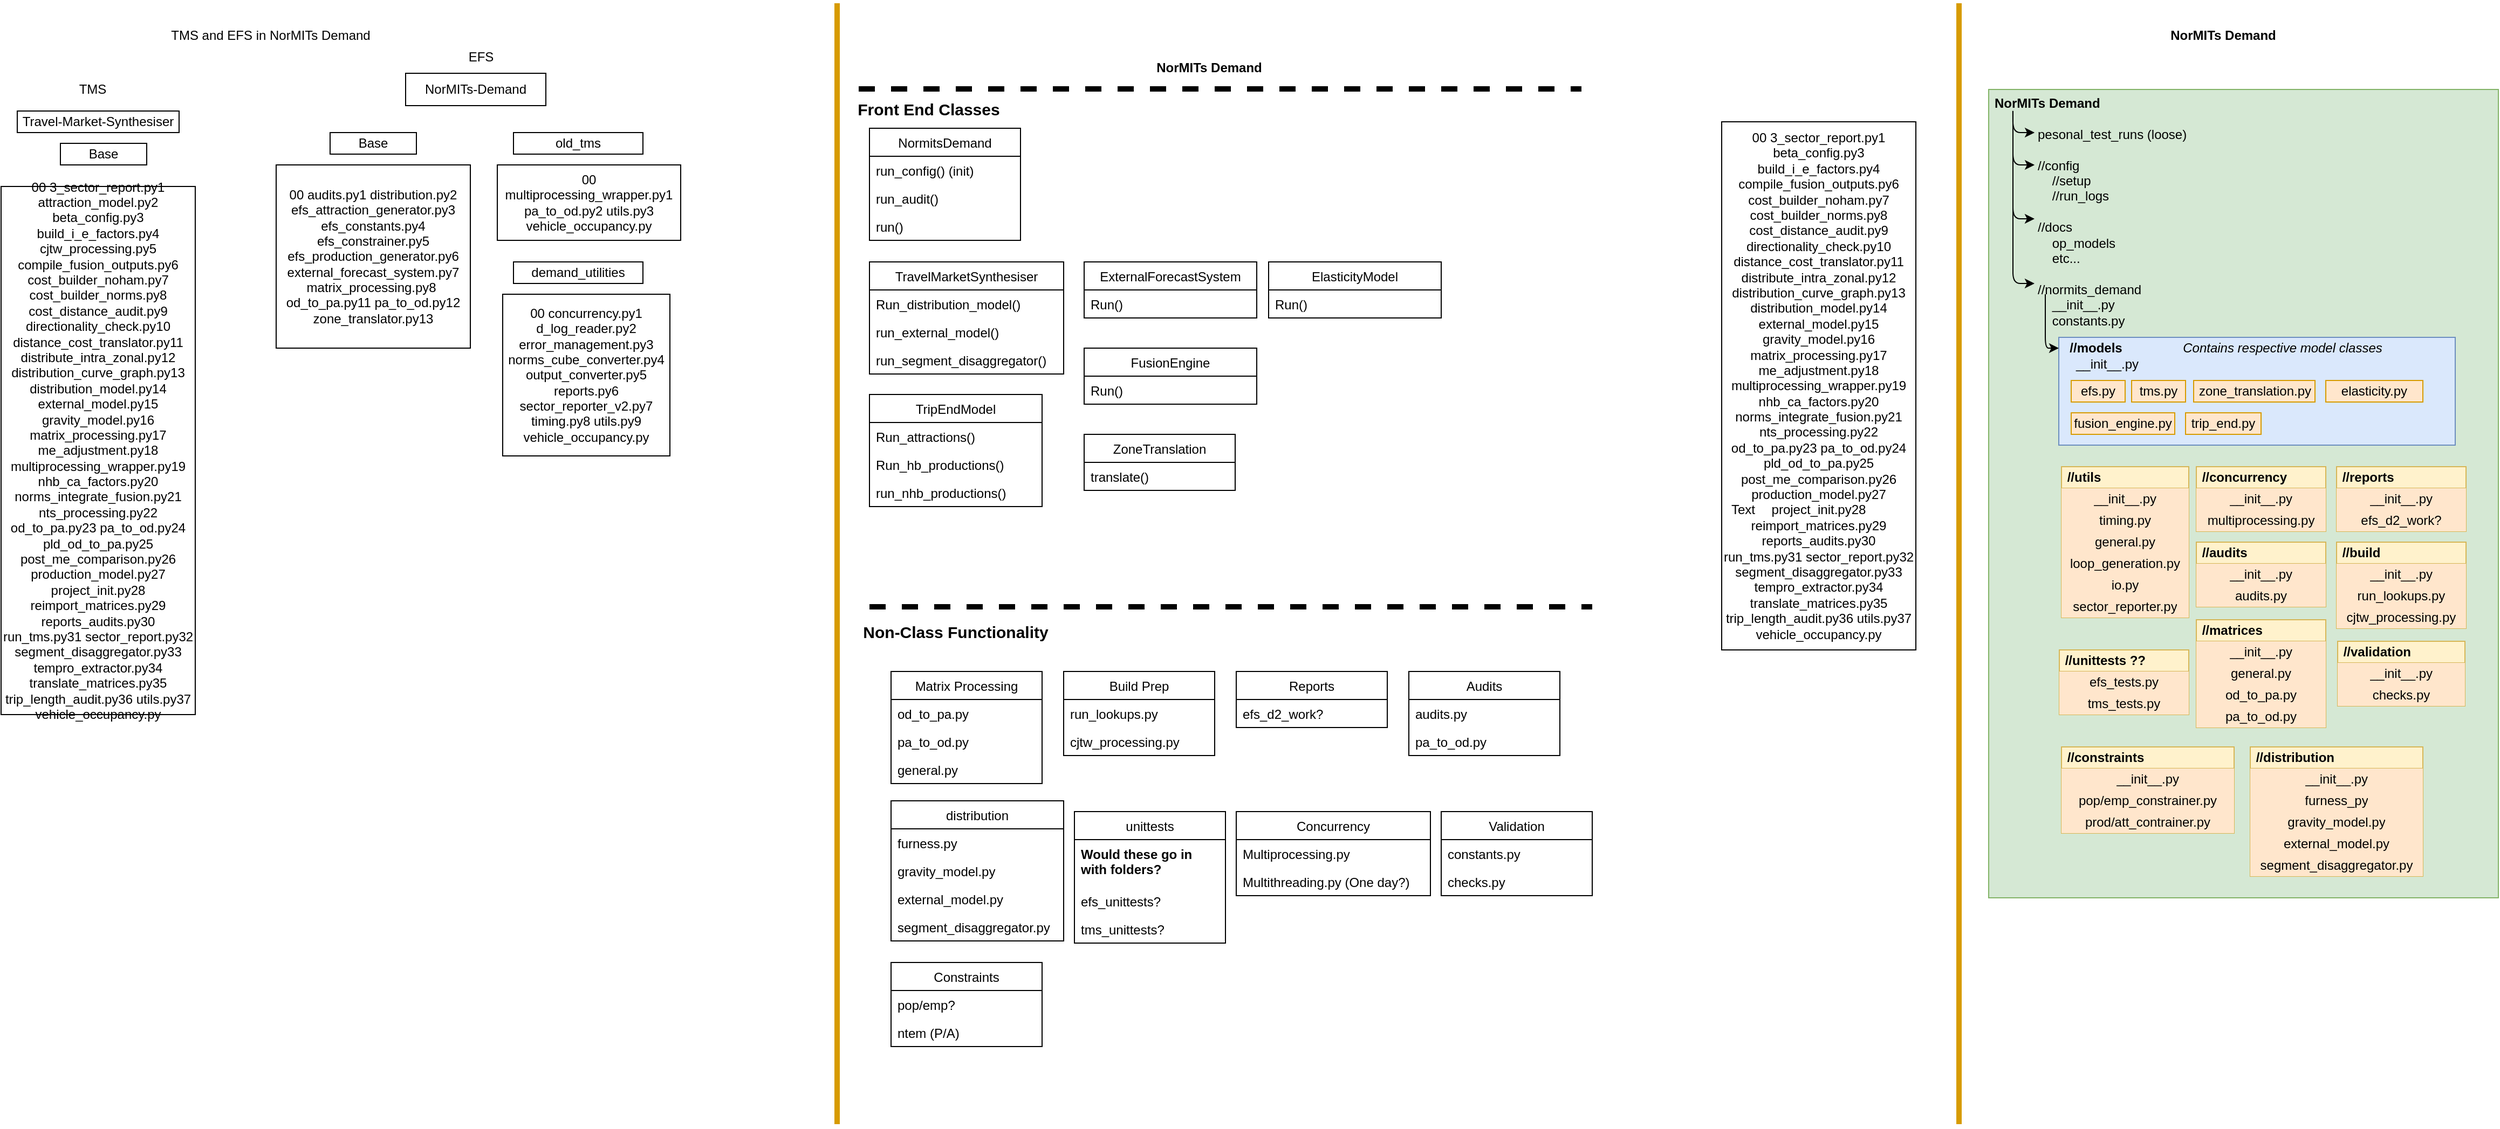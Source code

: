 <mxfile version="13.9.9" type="device"><diagram id="nELERNBTu94BXnjwpVYK" name="Page-1"><mxGraphModel dx="1673" dy="1019" grid="1" gridSize="10" guides="1" tooltips="1" connect="1" arrows="1" fold="1" page="1" pageScale="1" pageWidth="826" pageHeight="1169" math="0" shadow="0"><root><mxCell id="0"/><mxCell id="1" parent="0"/><mxCell id="pDQb3jVwS1jzgB6y6_9U-1" value="TMS and EFS in NorMITs Demand" style="text;html=1;strokeColor=none;fillColor=none;align=center;verticalAlign=middle;whiteSpace=wrap;rounded=0;" parent="1" vertex="1"><mxGeometry x="280" y="60" width="230" height="20" as="geometry"/></mxCell><mxCell id="pDQb3jVwS1jzgB6y6_9U-2" value="TMS" style="text;html=1;strokeColor=none;fillColor=none;align=center;verticalAlign=middle;whiteSpace=wrap;rounded=0;" parent="1" vertex="1"><mxGeometry x="210" y="110" width="40" height="20" as="geometry"/></mxCell><mxCell id="pDQb3jVwS1jzgB6y6_9U-3" value="EFS" style="text;html=1;strokeColor=none;fillColor=none;align=center;verticalAlign=middle;whiteSpace=wrap;rounded=0;" parent="1" vertex="1"><mxGeometry x="570" y="70" width="40" height="40" as="geometry"/></mxCell><mxCell id="pDQb3jVwS1jzgB6y6_9U-4" value="Travel-Market-Synthesiser" style="rounded=0;whiteSpace=wrap;html=1;" parent="1" vertex="1"><mxGeometry x="160" y="140" width="150" height="20" as="geometry"/></mxCell><mxCell id="pDQb3jVwS1jzgB6y6_9U-5" value="&lt;b&gt;NorMITs Demand&lt;/b&gt;" style="text;html=1;strokeColor=none;fillColor=none;align=center;verticalAlign=middle;whiteSpace=wrap;rounded=0;" parent="1" vertex="1"><mxGeometry x="1150" y="90" width="230" height="20" as="geometry"/></mxCell><mxCell id="pDQb3jVwS1jzgB6y6_9U-8" value="00&#9;3_sector_report.py1&#9;attraction_model.py2&#9;beta_config.py3&#9;build_i_e_factors.py4&#9;cjtw_processing.py5&#9;compile_fusion_outputs.py6&#9;cost_builder_noham.py7&#9;cost_builder_norms.py8&#9;cost_distance_audit.py9&#9;directionality_check.py10&#9;distance_cost_translator.py11&#9;distribute_intra_zonal.py12&#9;distribution_curve_graph.py13&#9;distribution_model.py14&#9;external_model.py15&#9;gravity_model.py16&#9;matrix_processing.py17&#9;me_adjustment.py18&#9;multiprocessing_wrapper.py19&#9;nhb_ca_factors.py20&#9;norms_integrate_fusion.py21&#9;nts_processing.py22&#9;od_to_pa.py23&#9;pa_to_od.py24&#9;pld_od_to_pa.py25&#9;post_me_comparison.py26&#9;production_model.py27&#9;project_init.py28&#9;reimport_matrices.py29&#9;reports_audits.py30&#9;run_tms.py31&#9;sector_report.py32&#9;segment_disaggregator.py33&#9;tempro_extractor.py34&#9;translate_matrices.py35&#9;trip_length_audit.py36&#9;utils.py37&#9;vehicle_occupancy.py" style="rounded=0;whiteSpace=wrap;html=1;" parent="1" vertex="1"><mxGeometry x="145" y="210" width="180" height="490" as="geometry"/></mxCell><mxCell id="pDQb3jVwS1jzgB6y6_9U-9" value="old_tms" style="rounded=0;whiteSpace=wrap;html=1;" parent="1" vertex="1"><mxGeometry x="620" y="160" width="120" height="20" as="geometry"/></mxCell><mxCell id="pDQb3jVwS1jzgB6y6_9U-10" value="00&#9;audits.py1&#9;distribution.py2&#9;efs_attraction_generator.py3&#9;efs_constants.py4&#9;efs_constrainer.py5&#9;efs_production_generator.py6&#9;external_forecast_system.py7&#9;matrix_processing.py8&amp;nbsp; od_to_pa.py11&#9;pa_to_od.py12&#9;zone_translator.py13&lt;br&gt;" style="rounded=0;whiteSpace=wrap;html=1;" parent="1" vertex="1"><mxGeometry x="400" y="190" width="180" height="170" as="geometry"/></mxCell><mxCell id="pDQb3jVwS1jzgB6y6_9U-12" value="demand_utilities" style="rounded=0;whiteSpace=wrap;html=1;" parent="1" vertex="1"><mxGeometry x="620" y="280" width="120" height="20" as="geometry"/></mxCell><mxCell id="pDQb3jVwS1jzgB6y6_9U-13" value="NorMITs-Demand" style="rounded=0;whiteSpace=wrap;html=1;" parent="1" vertex="1"><mxGeometry x="520" y="105" width="130" height="30" as="geometry"/></mxCell><mxCell id="pDQb3jVwS1jzgB6y6_9U-14" value="Base" style="rounded=0;whiteSpace=wrap;html=1;" parent="1" vertex="1"><mxGeometry x="450" y="160" width="80" height="20" as="geometry"/></mxCell><mxCell id="pDQb3jVwS1jzgB6y6_9U-15" value="Base" style="rounded=0;whiteSpace=wrap;html=1;" parent="1" vertex="1"><mxGeometry x="200" y="170" width="80" height="20" as="geometry"/></mxCell><mxCell id="pDQb3jVwS1jzgB6y6_9U-17" value="00&#9;multiprocessing_wrapper.py1&#9;pa_to_od.py2&#9;utils.py3&#9;vehicle_occupancy.py" style="rounded=0;whiteSpace=wrap;html=1;" parent="1" vertex="1"><mxGeometry x="605" y="190" width="170" height="70" as="geometry"/></mxCell><mxCell id="pDQb3jVwS1jzgB6y6_9U-18" value="00&#9;concurrency.py1&#9;d_log_reader.py2&#9;error_management.py3&#9;norms_cube_converter.py4&#9;output_converter.py5&#9;reports.py6&#9;sector_reporter_v2.py7&#9;timing.py8&#9;utils.py9&#9;vehicle_occupancy.py" style="rounded=0;whiteSpace=wrap;html=1;" parent="1" vertex="1"><mxGeometry x="610" y="310" width="155" height="150" as="geometry"/></mxCell><mxCell id="iy3r3Esu4_GReVss_VXu-2" value="" style="endArrow=none;html=1;strokeWidth=5;fillColor=#ffe6cc;strokeColor=#d79b00;" parent="1" edge="1"><mxGeometry width="50" height="50" relative="1" as="geometry"><mxPoint x="920" y="1080" as="sourcePoint"/><mxPoint x="920" y="40" as="targetPoint"/></mxGeometry></mxCell><mxCell id="iy3r3Esu4_GReVss_VXu-3" value="" style="endArrow=none;dashed=1;html=1;strokeWidth=5;" parent="1" edge="1"><mxGeometry width="50" height="50" relative="1" as="geometry"><mxPoint x="950" y="600" as="sourcePoint"/><mxPoint x="1620" y="600" as="targetPoint"/></mxGeometry></mxCell><mxCell id="iy3r3Esu4_GReVss_VXu-4" value="" style="endArrow=none;dashed=1;html=1;strokeWidth=5;" parent="1" edge="1"><mxGeometry width="50" height="50" relative="1" as="geometry"><mxPoint x="940" y="119.5" as="sourcePoint"/><mxPoint x="1610" y="119.5" as="targetPoint"/></mxGeometry></mxCell><mxCell id="iy3r3Esu4_GReVss_VXu-5" value="&lt;font style=&quot;font-size: 15px&quot;&gt;Front End Classes&lt;/font&gt;" style="text;html=1;strokeColor=none;fillColor=none;align=center;verticalAlign=middle;whiteSpace=wrap;rounded=0;fontStyle=1" parent="1" vertex="1"><mxGeometry x="930" y="115" width="150" height="45" as="geometry"/></mxCell><mxCell id="iy3r3Esu4_GReVss_VXu-6" value="TravelMarketSynthesiser" style="swimlane;fontStyle=0;childLayout=stackLayout;horizontal=1;startSize=26;fillColor=none;horizontalStack=0;resizeParent=1;resizeParentMax=0;resizeLast=0;collapsible=1;marginBottom=0;" parent="1" vertex="1"><mxGeometry x="950" y="280" width="180" height="104" as="geometry"/></mxCell><mxCell id="iy3r3Esu4_GReVss_VXu-7" value="Run_distribution_model()" style="text;strokeColor=none;fillColor=none;align=left;verticalAlign=top;spacingLeft=4;spacingRight=4;overflow=hidden;rotatable=0;points=[[0,0.5],[1,0.5]];portConstraint=eastwest;" parent="iy3r3Esu4_GReVss_VXu-6" vertex="1"><mxGeometry y="26" width="180" height="26" as="geometry"/></mxCell><mxCell id="iy3r3Esu4_GReVss_VXu-27" value="run_external_model()" style="text;strokeColor=none;fillColor=none;align=left;verticalAlign=top;spacingLeft=4;spacingRight=4;overflow=hidden;rotatable=0;points=[[0,0.5],[1,0.5]];portConstraint=eastwest;" parent="iy3r3Esu4_GReVss_VXu-6" vertex="1"><mxGeometry y="52" width="180" height="26" as="geometry"/></mxCell><mxCell id="iy3r3Esu4_GReVss_VXu-30" value="run_segment_disaggregator()" style="text;strokeColor=none;fillColor=none;align=left;verticalAlign=top;spacingLeft=4;spacingRight=4;overflow=hidden;rotatable=0;points=[[0,0.5],[1,0.5]];portConstraint=eastwest;" parent="iy3r3Esu4_GReVss_VXu-6" vertex="1"><mxGeometry y="78" width="180" height="26" as="geometry"/></mxCell><mxCell id="iy3r3Esu4_GReVss_VXu-10" value="ExternalForecastSystem" style="swimlane;fontStyle=0;childLayout=stackLayout;horizontal=1;startSize=26;fillColor=none;horizontalStack=0;resizeParent=1;resizeParentMax=0;resizeLast=0;collapsible=1;marginBottom=0;" parent="1" vertex="1"><mxGeometry x="1149" y="280" width="160" height="52" as="geometry"/></mxCell><mxCell id="iy3r3Esu4_GReVss_VXu-11" value="Run()" style="text;strokeColor=none;fillColor=none;align=left;verticalAlign=top;spacingLeft=4;spacingRight=4;overflow=hidden;rotatable=0;points=[[0,0.5],[1,0.5]];portConstraint=eastwest;" parent="iy3r3Esu4_GReVss_VXu-10" vertex="1"><mxGeometry y="26" width="160" height="26" as="geometry"/></mxCell><mxCell id="iy3r3Esu4_GReVss_VXu-12" value="TripEndModel" style="swimlane;fontStyle=0;childLayout=stackLayout;horizontal=1;startSize=26;fillColor=none;horizontalStack=0;resizeParent=1;resizeParentMax=0;resizeLast=0;collapsible=1;marginBottom=0;" parent="1" vertex="1"><mxGeometry x="950" y="403" width="160" height="104" as="geometry"/></mxCell><mxCell id="iy3r3Esu4_GReVss_VXu-13" value="Run_attractions()" style="text;strokeColor=none;fillColor=none;align=left;verticalAlign=top;spacingLeft=4;spacingRight=4;overflow=hidden;rotatable=0;points=[[0,0.5],[1,0.5]];portConstraint=eastwest;" parent="iy3r3Esu4_GReVss_VXu-12" vertex="1"><mxGeometry y="26" width="160" height="26" as="geometry"/></mxCell><mxCell id="iy3r3Esu4_GReVss_VXu-15" value="Run_hb_productions()" style="text;strokeColor=none;fillColor=none;align=left;verticalAlign=top;spacingLeft=4;spacingRight=4;overflow=hidden;rotatable=0;points=[[0,0.5],[1,0.5]];portConstraint=eastwest;" parent="iy3r3Esu4_GReVss_VXu-12" vertex="1"><mxGeometry y="52" width="160" height="26" as="geometry"/></mxCell><mxCell id="iy3r3Esu4_GReVss_VXu-28" value="run_nhb_productions()" style="text;strokeColor=none;fillColor=none;align=left;verticalAlign=top;spacingLeft=4;spacingRight=4;overflow=hidden;rotatable=0;points=[[0,0.5],[1,0.5]];portConstraint=eastwest;" parent="iy3r3Esu4_GReVss_VXu-12" vertex="1"><mxGeometry y="78" width="160" height="26" as="geometry"/></mxCell><mxCell id="iy3r3Esu4_GReVss_VXu-16" value="ElasticityModel" style="swimlane;fontStyle=0;childLayout=stackLayout;horizontal=1;startSize=26;fillColor=none;horizontalStack=0;resizeParent=1;resizeParentMax=0;resizeLast=0;collapsible=1;marginBottom=0;" parent="1" vertex="1"><mxGeometry x="1320" y="280" width="160" height="52" as="geometry"/></mxCell><mxCell id="iy3r3Esu4_GReVss_VXu-17" value="Run()" style="text;strokeColor=none;fillColor=none;align=left;verticalAlign=top;spacingLeft=4;spacingRight=4;overflow=hidden;rotatable=0;points=[[0,0.5],[1,0.5]];portConstraint=eastwest;" parent="iy3r3Esu4_GReVss_VXu-16" vertex="1"><mxGeometry y="26" width="160" height="26" as="geometry"/></mxCell><mxCell id="iy3r3Esu4_GReVss_VXu-18" value="&lt;font style=&quot;font-size: 15px&quot;&gt;Non-Class Functionality&lt;/font&gt;" style="text;html=1;strokeColor=none;fillColor=none;align=center;verticalAlign=middle;whiteSpace=wrap;rounded=0;fontStyle=1" parent="1" vertex="1"><mxGeometry x="940" y="600" width="180" height="45" as="geometry"/></mxCell><mxCell id="iy3r3Esu4_GReVss_VXu-20" value="Matrix Processing" style="swimlane;fontStyle=0;childLayout=stackLayout;horizontal=1;startSize=26;fillColor=none;horizontalStack=0;resizeParent=1;resizeParentMax=0;resizeLast=0;collapsible=1;marginBottom=0;" parent="1" vertex="1"><mxGeometry x="970" y="660" width="140" height="104" as="geometry"/></mxCell><mxCell id="iy3r3Esu4_GReVss_VXu-21" value="od_to_pa.py" style="text;strokeColor=none;fillColor=none;align=left;verticalAlign=top;spacingLeft=4;spacingRight=4;overflow=hidden;rotatable=0;points=[[0,0.5],[1,0.5]];portConstraint=eastwest;" parent="iy3r3Esu4_GReVss_VXu-20" vertex="1"><mxGeometry y="26" width="140" height="26" as="geometry"/></mxCell><mxCell id="iy3r3Esu4_GReVss_VXu-22" value="pa_to_od.py" style="text;strokeColor=none;fillColor=none;align=left;verticalAlign=top;spacingLeft=4;spacingRight=4;overflow=hidden;rotatable=0;points=[[0,0.5],[1,0.5]];portConstraint=eastwest;" parent="iy3r3Esu4_GReVss_VXu-20" vertex="1"><mxGeometry y="52" width="140" height="26" as="geometry"/></mxCell><mxCell id="iy3r3Esu4_GReVss_VXu-23" value="general.py" style="text;strokeColor=none;fillColor=none;align=left;verticalAlign=top;spacingLeft=4;spacingRight=4;overflow=hidden;rotatable=0;points=[[0,0.5],[1,0.5]];portConstraint=eastwest;" parent="iy3r3Esu4_GReVss_VXu-20" vertex="1"><mxGeometry y="78" width="140" height="26" as="geometry"/></mxCell><mxCell id="iy3r3Esu4_GReVss_VXu-31" value="NormitsDemand" style="swimlane;fontStyle=0;childLayout=stackLayout;horizontal=1;startSize=26;fillColor=none;horizontalStack=0;resizeParent=1;resizeParentMax=0;resizeLast=0;collapsible=1;marginBottom=0;" parent="1" vertex="1"><mxGeometry x="950" y="156" width="140" height="104" as="geometry"/></mxCell><mxCell id="iy3r3Esu4_GReVss_VXu-32" value="run_config() (init)" style="text;strokeColor=none;fillColor=none;align=left;verticalAlign=top;spacingLeft=4;spacingRight=4;overflow=hidden;rotatable=0;points=[[0,0.5],[1,0.5]];portConstraint=eastwest;" parent="iy3r3Esu4_GReVss_VXu-31" vertex="1"><mxGeometry y="26" width="140" height="26" as="geometry"/></mxCell><mxCell id="iy3r3Esu4_GReVss_VXu-33" value="run_audit()" style="text;strokeColor=none;fillColor=none;align=left;verticalAlign=top;spacingLeft=4;spacingRight=4;overflow=hidden;rotatable=0;points=[[0,0.5],[1,0.5]];portConstraint=eastwest;" parent="iy3r3Esu4_GReVss_VXu-31" vertex="1"><mxGeometry y="52" width="140" height="26" as="geometry"/></mxCell><mxCell id="iy3r3Esu4_GReVss_VXu-34" value="run()" style="text;strokeColor=none;fillColor=none;align=left;verticalAlign=top;spacingLeft=4;spacingRight=4;overflow=hidden;rotatable=0;points=[[0,0.5],[1,0.5]];portConstraint=eastwest;" parent="iy3r3Esu4_GReVss_VXu-31" vertex="1"><mxGeometry y="78" width="140" height="26" as="geometry"/></mxCell><mxCell id="iy3r3Esu4_GReVss_VXu-35" value="00&#9;3_sector_report.py1 beta_config.py3&#9;build_i_e_factors.py4 compile_fusion_outputs.py6&#9;cost_builder_noham.py7&#9;cost_builder_norms.py8&#9;cost_distance_audit.py9&#9;directionality_check.py10&#9;distance_cost_translator.py11&#9;distribute_intra_zonal.py12&#9;distribution_curve_graph.py13&#9;distribution_model.py14&#9;external_model.py15&#9;gravity_model.py16&#9;matrix_processing.py17&#9;me_adjustment.py18&#9;multiprocessing_wrapper.py19&#9;nhb_ca_factors.py20&#9;norms_integrate_fusion.py21&#9;nts_processing.py22&#9;od_to_pa.py23&#9;pa_to_od.py24&#9;pld_od_to_pa.py25&#9;post_me_comparison.py26&#9;production_model.py27&#9;project_init.py28&#9;reimport_matrices.py29&#9;reports_audits.py30&#9;run_tms.py31&#9;sector_report.py32&#9;segment_disaggregator.py33&#9;tempro_extractor.py34&#9;translate_matrices.py35&#9;trip_length_audit.py36&#9;utils.py37&#9;vehicle_occupancy.py" style="rounded=0;whiteSpace=wrap;html=1;" parent="1" vertex="1"><mxGeometry x="1740" y="150" width="180" height="490" as="geometry"/></mxCell><mxCell id="iy3r3Esu4_GReVss_VXu-36" value="Build Prep" style="swimlane;fontStyle=0;childLayout=stackLayout;horizontal=1;startSize=26;fillColor=none;horizontalStack=0;resizeParent=1;resizeParentMax=0;resizeLast=0;collapsible=1;marginBottom=0;" parent="1" vertex="1"><mxGeometry x="1130" y="660" width="140" height="78" as="geometry"/></mxCell><mxCell id="iy3r3Esu4_GReVss_VXu-37" value="run_lookups.py" style="text;strokeColor=none;fillColor=none;align=left;verticalAlign=top;spacingLeft=4;spacingRight=4;overflow=hidden;rotatable=0;points=[[0,0.5],[1,0.5]];portConstraint=eastwest;" parent="iy3r3Esu4_GReVss_VXu-36" vertex="1"><mxGeometry y="26" width="140" height="26" as="geometry"/></mxCell><mxCell id="iy3r3Esu4_GReVss_VXu-79" value="cjtw_processing.py" style="text;strokeColor=none;fillColor=none;align=left;verticalAlign=top;spacingLeft=4;spacingRight=4;overflow=hidden;rotatable=0;points=[[0,0.5],[1,0.5]];portConstraint=eastwest;" parent="iy3r3Esu4_GReVss_VXu-36" vertex="1"><mxGeometry y="52" width="140" height="26" as="geometry"/></mxCell><mxCell id="iy3r3Esu4_GReVss_VXu-40" value="FusionEngine" style="swimlane;fontStyle=0;childLayout=stackLayout;horizontal=1;startSize=26;fillColor=none;horizontalStack=0;resizeParent=1;resizeParentMax=0;resizeLast=0;collapsible=1;marginBottom=0;" parent="1" vertex="1"><mxGeometry x="1149" y="360" width="160" height="52" as="geometry"/></mxCell><mxCell id="iy3r3Esu4_GReVss_VXu-41" value="Run()" style="text;strokeColor=none;fillColor=none;align=left;verticalAlign=top;spacingLeft=4;spacingRight=4;overflow=hidden;rotatable=0;points=[[0,0.5],[1,0.5]];portConstraint=eastwest;" parent="iy3r3Esu4_GReVss_VXu-40" vertex="1"><mxGeometry y="26" width="160" height="26" as="geometry"/></mxCell><mxCell id="iy3r3Esu4_GReVss_VXu-42" value="Reports" style="swimlane;fontStyle=0;childLayout=stackLayout;horizontal=1;startSize=26;fillColor=none;horizontalStack=0;resizeParent=1;resizeParentMax=0;resizeLast=0;collapsible=1;marginBottom=0;" parent="1" vertex="1"><mxGeometry x="1290" y="660" width="140" height="52" as="geometry"/></mxCell><mxCell id="iy3r3Esu4_GReVss_VXu-43" value="efs_d2_work?" style="text;strokeColor=none;fillColor=none;align=left;verticalAlign=top;spacingLeft=4;spacingRight=4;overflow=hidden;rotatable=0;points=[[0,0.5],[1,0.5]];portConstraint=eastwest;" parent="iy3r3Esu4_GReVss_VXu-42" vertex="1"><mxGeometry y="26" width="140" height="26" as="geometry"/></mxCell><mxCell id="iy3r3Esu4_GReVss_VXu-45" value="Audits" style="swimlane;fontStyle=0;childLayout=stackLayout;horizontal=1;startSize=26;fillColor=none;horizontalStack=0;resizeParent=1;resizeParentMax=0;resizeLast=0;collapsible=1;marginBottom=0;" parent="1" vertex="1"><mxGeometry x="1450" y="660" width="140" height="78" as="geometry"/></mxCell><mxCell id="iy3r3Esu4_GReVss_VXu-46" value="audits.py" style="text;strokeColor=none;fillColor=none;align=left;verticalAlign=top;spacingLeft=4;spacingRight=4;overflow=hidden;rotatable=0;points=[[0,0.5],[1,0.5]];portConstraint=eastwest;" parent="iy3r3Esu4_GReVss_VXu-45" vertex="1"><mxGeometry y="26" width="140" height="26" as="geometry"/></mxCell><mxCell id="iy3r3Esu4_GReVss_VXu-47" value="pa_to_od.py" style="text;strokeColor=none;fillColor=none;align=left;verticalAlign=top;spacingLeft=4;spacingRight=4;overflow=hidden;rotatable=0;points=[[0,0.5],[1,0.5]];portConstraint=eastwest;" parent="iy3r3Esu4_GReVss_VXu-45" vertex="1"><mxGeometry y="52" width="140" height="26" as="geometry"/></mxCell><mxCell id="iy3r3Esu4_GReVss_VXu-48" value="distribution" style="swimlane;fontStyle=0;childLayout=stackLayout;horizontal=1;startSize=26;fillColor=none;horizontalStack=0;resizeParent=1;resizeParentMax=0;resizeLast=0;collapsible=1;marginBottom=0;" parent="1" vertex="1"><mxGeometry x="970" y="780" width="160" height="130" as="geometry"/></mxCell><mxCell id="iy3r3Esu4_GReVss_VXu-49" value="furness.py" style="text;strokeColor=none;fillColor=none;align=left;verticalAlign=top;spacingLeft=4;spacingRight=4;overflow=hidden;rotatable=0;points=[[0,0.5],[1,0.5]];portConstraint=eastwest;" parent="iy3r3Esu4_GReVss_VXu-48" vertex="1"><mxGeometry y="26" width="160" height="26" as="geometry"/></mxCell><mxCell id="iy3r3Esu4_GReVss_VXu-50" value="gravity_model.py" style="text;strokeColor=none;fillColor=none;align=left;verticalAlign=top;spacingLeft=4;spacingRight=4;overflow=hidden;rotatable=0;points=[[0,0.5],[1,0.5]];portConstraint=eastwest;" parent="iy3r3Esu4_GReVss_VXu-48" vertex="1"><mxGeometry y="52" width="160" height="26" as="geometry"/></mxCell><mxCell id="IA-7PrwKyyA_qLG4cUUL-40" value="external_model.py" style="text;strokeColor=none;fillColor=none;align=left;verticalAlign=top;spacingLeft=4;spacingRight=4;overflow=hidden;rotatable=0;points=[[0,0.5],[1,0.5]];portConstraint=eastwest;" parent="iy3r3Esu4_GReVss_VXu-48" vertex="1"><mxGeometry y="78" width="160" height="26" as="geometry"/></mxCell><mxCell id="IA-7PrwKyyA_qLG4cUUL-41" value="segment_disaggregator.py" style="text;strokeColor=none;fillColor=none;align=left;verticalAlign=top;spacingLeft=4;spacingRight=4;overflow=hidden;rotatable=0;points=[[0,0.5],[1,0.5]];portConstraint=eastwest;" parent="iy3r3Esu4_GReVss_VXu-48" vertex="1"><mxGeometry y="104" width="160" height="26" as="geometry"/></mxCell><mxCell id="iy3r3Esu4_GReVss_VXu-59" value="unittests" style="swimlane;fontStyle=0;childLayout=stackLayout;horizontal=1;startSize=26;fillColor=none;horizontalStack=0;resizeParent=1;resizeParentMax=0;resizeLast=0;collapsible=1;marginBottom=0;" parent="1" vertex="1"><mxGeometry x="1140" y="790" width="140" height="122" as="geometry"/></mxCell><mxCell id="iy3r3Esu4_GReVss_VXu-60" value="Would these go in with folders?" style="text;strokeColor=none;fillColor=none;align=left;verticalAlign=top;spacingLeft=4;spacingRight=4;overflow=hidden;rotatable=0;points=[[0,0.5],[1,0.5]];portConstraint=eastwest;whiteSpace=wrap;fontStyle=1" parent="iy3r3Esu4_GReVss_VXu-59" vertex="1"><mxGeometry y="26" width="140" height="44" as="geometry"/></mxCell><mxCell id="iy3r3Esu4_GReVss_VXu-61" value="efs_unittests?" style="text;strokeColor=none;fillColor=none;align=left;verticalAlign=top;spacingLeft=4;spacingRight=4;overflow=hidden;rotatable=0;points=[[0,0.5],[1,0.5]];portConstraint=eastwest;" parent="iy3r3Esu4_GReVss_VXu-59" vertex="1"><mxGeometry y="70" width="140" height="26" as="geometry"/></mxCell><mxCell id="iy3r3Esu4_GReVss_VXu-62" value="tms_unittests?" style="text;strokeColor=none;fillColor=none;align=left;verticalAlign=top;spacingLeft=4;spacingRight=4;overflow=hidden;rotatable=0;points=[[0,0.5],[1,0.5]];portConstraint=eastwest;" parent="iy3r3Esu4_GReVss_VXu-59" vertex="1"><mxGeometry y="96" width="140" height="26" as="geometry"/></mxCell><mxCell id="iy3r3Esu4_GReVss_VXu-65" value="Validation" style="swimlane;fontStyle=0;childLayout=stackLayout;horizontal=1;startSize=26;fillColor=none;horizontalStack=0;resizeParent=1;resizeParentMax=0;resizeLast=0;collapsible=1;marginBottom=0;" parent="1" vertex="1"><mxGeometry x="1480" y="790" width="140" height="78" as="geometry"/></mxCell><mxCell id="iy3r3Esu4_GReVss_VXu-66" value="constants.py" style="text;strokeColor=none;fillColor=none;align=left;verticalAlign=top;spacingLeft=4;spacingRight=4;overflow=hidden;rotatable=0;points=[[0,0.5],[1,0.5]];portConstraint=eastwest;" parent="iy3r3Esu4_GReVss_VXu-65" vertex="1"><mxGeometry y="26" width="140" height="26" as="geometry"/></mxCell><mxCell id="iy3r3Esu4_GReVss_VXu-67" value="checks.py&#10;" style="text;strokeColor=none;fillColor=none;align=left;verticalAlign=top;spacingLeft=4;spacingRight=4;overflow=hidden;rotatable=0;points=[[0,0.5],[1,0.5]];portConstraint=eastwest;" parent="iy3r3Esu4_GReVss_VXu-65" vertex="1"><mxGeometry y="52" width="140" height="26" as="geometry"/></mxCell><mxCell id="iy3r3Esu4_GReVss_VXu-68" value="Constraints" style="swimlane;fontStyle=0;childLayout=stackLayout;horizontal=1;startSize=26;fillColor=none;horizontalStack=0;resizeParent=1;resizeParentMax=0;resizeLast=0;collapsible=1;marginBottom=0;" parent="1" vertex="1"><mxGeometry x="970" y="930" width="140" height="78" as="geometry"/></mxCell><mxCell id="iy3r3Esu4_GReVss_VXu-69" value="pop/emp?" style="text;strokeColor=none;fillColor=none;align=left;verticalAlign=top;spacingLeft=4;spacingRight=4;overflow=hidden;rotatable=0;points=[[0,0.5],[1,0.5]];portConstraint=eastwest;" parent="iy3r3Esu4_GReVss_VXu-68" vertex="1"><mxGeometry y="26" width="140" height="26" as="geometry"/></mxCell><mxCell id="iy3r3Esu4_GReVss_VXu-71" value="ntem (P/A)" style="text;strokeColor=none;fillColor=none;align=left;verticalAlign=top;spacingLeft=4;spacingRight=4;overflow=hidden;rotatable=0;points=[[0,0.5],[1,0.5]];portConstraint=eastwest;" parent="iy3r3Esu4_GReVss_VXu-68" vertex="1"><mxGeometry y="52" width="140" height="26" as="geometry"/></mxCell><mxCell id="iy3r3Esu4_GReVss_VXu-72" value="ZoneTranslation" style="swimlane;fontStyle=0;childLayout=stackLayout;horizontal=1;startSize=26;fillColor=none;horizontalStack=0;resizeParent=1;resizeParentMax=0;resizeLast=0;collapsible=1;marginBottom=0;" parent="1" vertex="1"><mxGeometry x="1149" y="440" width="140" height="52" as="geometry"/></mxCell><mxCell id="iy3r3Esu4_GReVss_VXu-73" value="translate()" style="text;strokeColor=none;fillColor=none;align=left;verticalAlign=top;spacingLeft=4;spacingRight=4;overflow=hidden;rotatable=0;points=[[0,0.5],[1,0.5]];portConstraint=eastwest;" parent="iy3r3Esu4_GReVss_VXu-72" vertex="1"><mxGeometry y="26" width="140" height="26" as="geometry"/></mxCell><mxCell id="iy3r3Esu4_GReVss_VXu-75" value="Concurrency" style="swimlane;fontStyle=0;childLayout=stackLayout;horizontal=1;startSize=26;fillColor=none;horizontalStack=0;resizeParent=1;resizeParentMax=0;resizeLast=0;collapsible=1;marginBottom=0;" parent="1" vertex="1"><mxGeometry x="1290" y="790" width="180" height="78" as="geometry"/></mxCell><mxCell id="iy3r3Esu4_GReVss_VXu-76" value="Multiprocessing.py" style="text;strokeColor=none;fillColor=none;align=left;verticalAlign=top;spacingLeft=4;spacingRight=4;overflow=hidden;rotatable=0;points=[[0,0.5],[1,0.5]];portConstraint=eastwest;" parent="iy3r3Esu4_GReVss_VXu-75" vertex="1"><mxGeometry y="26" width="180" height="26" as="geometry"/></mxCell><mxCell id="iy3r3Esu4_GReVss_VXu-77" value="Multithreading.py (One day?)" style="text;strokeColor=none;fillColor=none;align=left;verticalAlign=top;spacingLeft=4;spacingRight=4;overflow=hidden;rotatable=0;points=[[0,0.5],[1,0.5]];portConstraint=eastwest;" parent="iy3r3Esu4_GReVss_VXu-75" vertex="1"><mxGeometry y="52" width="180" height="26" as="geometry"/></mxCell><mxCell id="IA-7PrwKyyA_qLG4cUUL-1" value="" style="endArrow=none;html=1;strokeWidth=5;fillColor=#ffe6cc;strokeColor=#d79b00;" parent="1" edge="1"><mxGeometry width="50" height="50" relative="1" as="geometry"><mxPoint x="1960" y="1080" as="sourcePoint"/><mxPoint x="1960" y="40" as="targetPoint"/></mxGeometry></mxCell><mxCell id="IA-7PrwKyyA_qLG4cUUL-2" value="&lt;b&gt;NorMITs Demand&lt;/b&gt;" style="text;html=1;strokeColor=none;fillColor=none;align=center;verticalAlign=middle;whiteSpace=wrap;rounded=0;" parent="1" vertex="1"><mxGeometry x="2090" y="60" width="230" height="20" as="geometry"/></mxCell><mxCell id="IA-7PrwKyyA_qLG4cUUL-13" value="Text" style="text;html=1;strokeColor=none;fillColor=none;align=center;verticalAlign=middle;whiteSpace=wrap;rounded=0;" parent="1" vertex="1"><mxGeometry x="1740" y="500" width="40" height="20" as="geometry"/></mxCell><mxCell id="0AhUlSON2RgCk8Vj9LSg-1" value="&lt;blockquote style=&quot;margin: 0 0 0 40px ; border: none ; padding: 0px&quot;&gt;&lt;/blockquote&gt;&lt;blockquote style=&quot;margin: 0 0 0 40px ; border: none ; padding: 0px&quot;&gt;&lt;br&gt;&lt;/blockquote&gt;&lt;blockquote style=&quot;margin: 0 0 0 40px ; border: none ; padding: 0px&quot;&gt;&lt;/blockquote&gt;&lt;blockquote style=&quot;margin: 0 0 0 40px ; border: none ; padding: 0px&quot;&gt;&lt;/blockquote&gt;&lt;blockquote style=&quot;margin: 0 0 0 40px ; border: none ; padding: 0px&quot;&gt;&lt;/blockquote&gt;&lt;blockquote style=&quot;margin: 0 0 0 40px ; border: none ; padding: 0px&quot;&gt;&lt;/blockquote&gt;&lt;blockquote style=&quot;margin: 0 0 0 40px ; border: none ; padding: 0px&quot;&gt;&lt;/blockquote&gt;&lt;blockquote style=&quot;margin: 0 0 0 40px ; border: none ; padding: 0px&quot;&gt;&lt;/blockquote&gt;&lt;blockquote style=&quot;margin: 0 0 0 40px ; border: none ; padding: 0px&quot;&gt;&lt;/blockquote&gt;" style="text;html=1;align=left;verticalAlign=middle;whiteSpace=wrap;rounded=0;fillColor=#d5e8d4;strokeColor=#82b366;" vertex="1" parent="1"><mxGeometry x="1987.5" y="120" width="472.5" height="750" as="geometry"/></mxCell><mxCell id="0AhUlSON2RgCk8Vj9LSg-6" value="&lt;h1&gt;&lt;/h1&gt;&lt;b style=&quot;text-align: center&quot;&gt;NorMITs Demand&lt;br&gt;&lt;br&gt;&lt;/b&gt;&lt;blockquote style=&quot;margin: 0px 0px 0px 40px ; border: none ; padding: 0px&quot;&gt;pesonal_test_runs (loose)&lt;/blockquote&gt;&lt;blockquote style=&quot;margin: 0px 0px 0px 40px ; border: none ; padding: 0px&quot;&gt;&lt;br&gt;//config&lt;br&gt;&amp;nbsp; &amp;nbsp; //setup&lt;br&gt;&amp;nbsp; &amp;nbsp; //run_logs&lt;/blockquote&gt;&lt;blockquote style=&quot;margin: 0px 0px 0px 40px ; border: none ; padding: 0px&quot;&gt;&lt;br&gt;//docs&lt;br&gt;&amp;nbsp; &amp;nbsp; op_models&lt;br&gt;&amp;nbsp; &amp;nbsp; etc...&lt;/blockquote&gt;&lt;blockquote style=&quot;margin: 0px 0px 0px 40px ; border: none ; padding: 0px&quot;&gt;&lt;br&gt;//normits_demand&lt;br&gt;&amp;nbsp; &amp;nbsp; __init__.py&lt;/blockquote&gt;&lt;blockquote style=&quot;margin: 0px 0px 0px 40px ; border: none ; padding: 0px&quot;&gt;&amp;nbsp; &amp;nbsp; constants.py&lt;/blockquote&gt;" style="text;html=1;strokeColor=none;fillColor=none;spacing=5;spacingTop=-20;whiteSpace=wrap;overflow=hidden;rounded=0;" vertex="1" parent="1"><mxGeometry x="1987.5" y="120" width="190" height="280" as="geometry"/></mxCell><mxCell id="IA-7PrwKyyA_qLG4cUUL-27" value="" style="rounded=0;whiteSpace=wrap;html=1;fillColor=#dae8fc;strokeColor=#6c8ebf;" parent="1" vertex="1"><mxGeometry x="2052.5" y="350" width="367.5" height="100" as="geometry"/></mxCell><mxCell id="0AhUlSON2RgCk8Vj9LSg-8" value="&lt;b&gt;//models&lt;/b&gt;" style="text;html=1;strokeColor=none;fillColor=none;align=center;verticalAlign=middle;whiteSpace=wrap;rounded=0;" vertex="1" parent="1"><mxGeometry x="2052.5" y="350" width="67.5" height="20" as="geometry"/></mxCell><mxCell id="IA-7PrwKyyA_qLG4cUUL-9" value="efs.py" style="rounded=0;whiteSpace=wrap;html=1;fillColor=#ffe6cc;strokeColor=#d79b00;" parent="1" vertex="1"><mxGeometry x="2064" y="390" width="50" height="20" as="geometry"/></mxCell><mxCell id="IA-7PrwKyyA_qLG4cUUL-35" value="__init__.py" style="text;html=1;strokeColor=none;fillColor=none;align=center;verticalAlign=middle;whiteSpace=wrap;rounded=0;" parent="1" vertex="1"><mxGeometry x="2055" y="365" width="85" height="20" as="geometry"/></mxCell><mxCell id="0AhUlSON2RgCk8Vj9LSg-9" value="fusion_engine.py" style="rounded=0;whiteSpace=wrap;html=1;fillColor=#ffe6cc;strokeColor=#d79b00;" vertex="1" parent="1"><mxGeometry x="2064" y="420" width="96" height="20" as="geometry"/></mxCell><mxCell id="0AhUlSON2RgCk8Vj9LSg-10" value="zone_translation.py" style="rounded=0;whiteSpace=wrap;html=1;fillColor=#ffe6cc;strokeColor=#d79b00;" vertex="1" parent="1"><mxGeometry x="2177.5" y="390" width="112.5" height="20" as="geometry"/></mxCell><mxCell id="0AhUlSON2RgCk8Vj9LSg-11" value="tms.py" style="rounded=0;whiteSpace=wrap;html=1;fillColor=#ffe6cc;strokeColor=#d79b00;" vertex="1" parent="1"><mxGeometry x="2120" y="390" width="50" height="20" as="geometry"/></mxCell><mxCell id="0AhUlSON2RgCk8Vj9LSg-12" value="trip_end.py" style="rounded=0;whiteSpace=wrap;html=1;fillColor=#ffe6cc;strokeColor=#d79b00;" vertex="1" parent="1"><mxGeometry x="2170" y="420" width="70" height="20" as="geometry"/></mxCell><mxCell id="0AhUlSON2RgCk8Vj9LSg-13" value="elasticity.py" style="rounded=0;whiteSpace=wrap;html=1;fillColor=#ffe6cc;strokeColor=#d79b00;" vertex="1" parent="1"><mxGeometry x="2300" y="390" width="90" height="20" as="geometry"/></mxCell><mxCell id="0AhUlSON2RgCk8Vj9LSg-15" value="&lt;i&gt;Contains respective model classes&lt;/i&gt;" style="text;html=1;strokeColor=none;fillColor=none;align=center;verticalAlign=middle;whiteSpace=wrap;rounded=0;" vertex="1" parent="1"><mxGeometry x="2160" y="350" width="200" height="20" as="geometry"/></mxCell><mxCell id="0AhUlSON2RgCk8Vj9LSg-17" value="" style="endArrow=classic;html=1;exitX=0.118;exitY=0.071;exitDx=0;exitDy=0;exitPerimeter=0;entryX=0.224;entryY=0.143;entryDx=0;entryDy=0;entryPerimeter=0;" edge="1" parent="1" source="0AhUlSON2RgCk8Vj9LSg-6" target="0AhUlSON2RgCk8Vj9LSg-6"><mxGeometry width="50" height="50" relative="1" as="geometry"><mxPoint x="2010" y="220" as="sourcePoint"/><mxPoint x="2060" y="170" as="targetPoint"/><Array as="points"><mxPoint x="2010" y="160"/></Array></mxGeometry></mxCell><mxCell id="0AhUlSON2RgCk8Vj9LSg-19" value="" style="endArrow=classic;html=1;exitX=0.118;exitY=0.071;exitDx=0;exitDy=0;exitPerimeter=0;entryX=0.224;entryY=0.25;entryDx=0;entryDy=0;entryPerimeter=0;" edge="1" parent="1" target="0AhUlSON2RgCk8Vj9LSg-6"><mxGeometry width="50" height="50" relative="1" as="geometry"><mxPoint x="2010.0" y="140" as="sourcePoint"/><mxPoint x="2030.14" y="160.16" as="targetPoint"/><Array as="points"><mxPoint x="2010" y="190"/></Array></mxGeometry></mxCell><mxCell id="0AhUlSON2RgCk8Vj9LSg-20" value="" style="endArrow=classic;html=1;exitX=0.118;exitY=0.071;exitDx=0;exitDy=0;exitPerimeter=0;" edge="1" parent="1"><mxGeometry width="50" height="50" relative="1" as="geometry"><mxPoint x="2010.0" y="140.0" as="sourcePoint"/><mxPoint x="2030" y="240" as="targetPoint"/><Array as="points"><mxPoint x="2010" y="240"/></Array></mxGeometry></mxCell><mxCell id="0AhUlSON2RgCk8Vj9LSg-21" value="" style="endArrow=classic;html=1;exitX=0.118;exitY=0.071;exitDx=0;exitDy=0;exitPerimeter=0;" edge="1" parent="1"><mxGeometry width="50" height="50" relative="1" as="geometry"><mxPoint x="2010.0" y="200.0" as="sourcePoint"/><mxPoint x="2030" y="300" as="targetPoint"/><Array as="points"><mxPoint x="2010" y="300"/></Array></mxGeometry></mxCell><mxCell id="0AhUlSON2RgCk8Vj9LSg-22" value="" style="endArrow=classic;html=1;entryX=0;entryY=0.5;entryDx=0;entryDy=0;" edge="1" parent="1" target="0AhUlSON2RgCk8Vj9LSg-8"><mxGeometry width="50" height="50" relative="1" as="geometry"><mxPoint x="2040" y="310" as="sourcePoint"/><mxPoint x="2064" y="410" as="targetPoint"/><Array as="points"><mxPoint x="2040" y="360"/></Array></mxGeometry></mxCell><mxCell id="0AhUlSON2RgCk8Vj9LSg-44" value="&amp;nbsp;//matrices" style="shape=table;html=1;whiteSpace=wrap;startSize=20;container=1;collapsible=0;childLayout=tableLayout;fontStyle=1;align=left;fillColor=#fff2cc;strokeColor=#d6b656;" vertex="1" parent="1"><mxGeometry x="2180" y="612" width="120" height="100" as="geometry"/></mxCell><mxCell id="0AhUlSON2RgCk8Vj9LSg-45" value="" style="shape=partialRectangle;html=1;whiteSpace=wrap;collapsible=0;dropTarget=0;pointerEvents=0;fillColor=#ffe6cc;top=0;left=0;bottom=0;right=0;points=[[0,0.5],[1,0.5]];portConstraint=eastwest;strokeColor=#d79b00;" vertex="1" parent="0AhUlSON2RgCk8Vj9LSg-44"><mxGeometry y="20" width="120" height="20" as="geometry"/></mxCell><mxCell id="0AhUlSON2RgCk8Vj9LSg-46" value="__init__.py" style="shape=partialRectangle;html=1;whiteSpace=wrap;connectable=0;fillColor=#ffe6cc;top=0;left=0;bottom=0;right=0;overflow=hidden;strokeColor=#d79b00;" vertex="1" parent="0AhUlSON2RgCk8Vj9LSg-45"><mxGeometry width="120" height="20" as="geometry"/></mxCell><mxCell id="0AhUlSON2RgCk8Vj9LSg-58" style="shape=partialRectangle;html=1;whiteSpace=wrap;collapsible=0;dropTarget=0;pointerEvents=0;fillColor=#ffe6cc;top=0;left=0;bottom=0;right=0;points=[[0,0.5],[1,0.5]];portConstraint=eastwest;strokeColor=#d79b00;" vertex="1" parent="0AhUlSON2RgCk8Vj9LSg-44"><mxGeometry y="40" width="120" height="20" as="geometry"/></mxCell><mxCell id="0AhUlSON2RgCk8Vj9LSg-59" value="general.py" style="shape=partialRectangle;html=1;whiteSpace=wrap;connectable=0;fillColor=#ffe6cc;top=0;left=0;bottom=0;right=0;overflow=hidden;strokeColor=#d79b00;" vertex="1" parent="0AhUlSON2RgCk8Vj9LSg-58"><mxGeometry width="120" height="20" as="geometry"/></mxCell><mxCell id="0AhUlSON2RgCk8Vj9LSg-49" value="" style="shape=partialRectangle;html=1;whiteSpace=wrap;collapsible=0;dropTarget=0;pointerEvents=0;fillColor=#ffe6cc;top=0;left=0;bottom=0;right=0;points=[[0,0.5],[1,0.5]];portConstraint=eastwest;strokeColor=#d79b00;" vertex="1" parent="0AhUlSON2RgCk8Vj9LSg-44"><mxGeometry y="60" width="120" height="20" as="geometry"/></mxCell><mxCell id="0AhUlSON2RgCk8Vj9LSg-50" value="od_to_pa.py" style="shape=partialRectangle;html=1;whiteSpace=wrap;connectable=0;fillColor=#ffe6cc;top=0;left=0;bottom=0;right=0;overflow=hidden;strokeColor=#d79b00;" vertex="1" parent="0AhUlSON2RgCk8Vj9LSg-49"><mxGeometry width="120" height="20" as="geometry"/></mxCell><mxCell id="0AhUlSON2RgCk8Vj9LSg-53" value="" style="shape=partialRectangle;html=1;whiteSpace=wrap;collapsible=0;dropTarget=0;pointerEvents=0;fillColor=#ffe6cc;top=0;left=0;bottom=0;right=0;points=[[0,0.5],[1,0.5]];portConstraint=eastwest;strokeColor=#d79b00;" vertex="1" parent="0AhUlSON2RgCk8Vj9LSg-44"><mxGeometry y="80" width="120" height="20" as="geometry"/></mxCell><mxCell id="0AhUlSON2RgCk8Vj9LSg-54" value="pa_to_od.py" style="shape=partialRectangle;html=1;whiteSpace=wrap;connectable=0;fillColor=#ffe6cc;top=0;left=0;bottom=0;right=0;overflow=hidden;strokeColor=#d79b00;" vertex="1" parent="0AhUlSON2RgCk8Vj9LSg-53"><mxGeometry width="120" height="20" as="geometry"/></mxCell><mxCell id="0AhUlSON2RgCk8Vj9LSg-62" value="&amp;nbsp;//distribution" style="shape=table;html=1;whiteSpace=wrap;startSize=20;container=1;collapsible=0;childLayout=tableLayout;fontStyle=1;align=left;fillColor=#fff2cc;strokeColor=#d6b656;" vertex="1" parent="1"><mxGeometry x="2230" y="730" width="160" height="120" as="geometry"/></mxCell><mxCell id="0AhUlSON2RgCk8Vj9LSg-63" value="" style="shape=partialRectangle;html=1;whiteSpace=wrap;collapsible=0;dropTarget=0;pointerEvents=0;fillColor=#ffe6cc;top=0;left=0;bottom=0;right=0;points=[[0,0.5],[1,0.5]];portConstraint=eastwest;strokeColor=#d79b00;" vertex="1" parent="0AhUlSON2RgCk8Vj9LSg-62"><mxGeometry y="20" width="160" height="20" as="geometry"/></mxCell><mxCell id="0AhUlSON2RgCk8Vj9LSg-64" value="__init__.py" style="shape=partialRectangle;html=1;whiteSpace=wrap;connectable=0;fillColor=#ffe6cc;top=0;left=0;bottom=0;right=0;overflow=hidden;strokeColor=#d79b00;" vertex="1" parent="0AhUlSON2RgCk8Vj9LSg-63"><mxGeometry width="160" height="20" as="geometry"/></mxCell><mxCell id="0AhUlSON2RgCk8Vj9LSg-65" style="shape=partialRectangle;html=1;whiteSpace=wrap;collapsible=0;dropTarget=0;pointerEvents=0;fillColor=#ffe6cc;top=0;left=0;bottom=0;right=0;points=[[0,0.5],[1,0.5]];portConstraint=eastwest;strokeColor=#d79b00;" vertex="1" parent="0AhUlSON2RgCk8Vj9LSg-62"><mxGeometry y="40" width="160" height="20" as="geometry"/></mxCell><mxCell id="0AhUlSON2RgCk8Vj9LSg-66" value="furness_py" style="shape=partialRectangle;html=1;whiteSpace=wrap;connectable=0;fillColor=#ffe6cc;top=0;left=0;bottom=0;right=0;overflow=hidden;strokeColor=#d79b00;" vertex="1" parent="0AhUlSON2RgCk8Vj9LSg-65"><mxGeometry width="160" height="20" as="geometry"/></mxCell><mxCell id="0AhUlSON2RgCk8Vj9LSg-67" value="" style="shape=partialRectangle;html=1;whiteSpace=wrap;collapsible=0;dropTarget=0;pointerEvents=0;fillColor=#ffe6cc;top=0;left=0;bottom=0;right=0;points=[[0,0.5],[1,0.5]];portConstraint=eastwest;strokeColor=#d79b00;" vertex="1" parent="0AhUlSON2RgCk8Vj9LSg-62"><mxGeometry y="60" width="160" height="20" as="geometry"/></mxCell><mxCell id="0AhUlSON2RgCk8Vj9LSg-68" value="gravity_model.py" style="shape=partialRectangle;html=1;whiteSpace=wrap;connectable=0;fillColor=#ffe6cc;top=0;left=0;bottom=0;right=0;overflow=hidden;strokeColor=#d79b00;" vertex="1" parent="0AhUlSON2RgCk8Vj9LSg-67"><mxGeometry width="160" height="20" as="geometry"/></mxCell><mxCell id="0AhUlSON2RgCk8Vj9LSg-69" value="" style="shape=partialRectangle;html=1;whiteSpace=wrap;collapsible=0;dropTarget=0;pointerEvents=0;fillColor=#ffe6cc;top=0;left=0;bottom=0;right=0;points=[[0,0.5],[1,0.5]];portConstraint=eastwest;strokeColor=#d79b00;" vertex="1" parent="0AhUlSON2RgCk8Vj9LSg-62"><mxGeometry y="80" width="160" height="20" as="geometry"/></mxCell><mxCell id="0AhUlSON2RgCk8Vj9LSg-70" value="external_model.py" style="shape=partialRectangle;html=1;whiteSpace=wrap;connectable=0;fillColor=#ffe6cc;top=0;left=0;bottom=0;right=0;overflow=hidden;strokeColor=#d79b00;" vertex="1" parent="0AhUlSON2RgCk8Vj9LSg-69"><mxGeometry width="160" height="20" as="geometry"/></mxCell><mxCell id="0AhUlSON2RgCk8Vj9LSg-71" style="shape=partialRectangle;html=1;whiteSpace=wrap;collapsible=0;dropTarget=0;pointerEvents=0;fillColor=#ffe6cc;top=0;left=0;bottom=0;right=0;points=[[0,0.5],[1,0.5]];portConstraint=eastwest;strokeColor=#d79b00;" vertex="1" parent="0AhUlSON2RgCk8Vj9LSg-62"><mxGeometry y="100" width="160" height="20" as="geometry"/></mxCell><mxCell id="0AhUlSON2RgCk8Vj9LSg-72" value="segment_disaggregator.py" style="shape=partialRectangle;html=1;whiteSpace=wrap;connectable=0;fillColor=#ffe6cc;top=0;left=0;bottom=0;right=0;overflow=hidden;strokeColor=#d79b00;" vertex="1" parent="0AhUlSON2RgCk8Vj9LSg-71"><mxGeometry width="160" height="20" as="geometry"/></mxCell><mxCell id="0AhUlSON2RgCk8Vj9LSg-73" value="&amp;nbsp;//audits" style="shape=table;html=1;whiteSpace=wrap;startSize=20;container=1;collapsible=0;childLayout=tableLayout;fontStyle=1;align=left;fillColor=#fff2cc;strokeColor=#d6b656;" vertex="1" parent="1"><mxGeometry x="2180" y="540" width="120" height="60" as="geometry"/></mxCell><mxCell id="0AhUlSON2RgCk8Vj9LSg-74" value="" style="shape=partialRectangle;html=1;whiteSpace=wrap;collapsible=0;dropTarget=0;pointerEvents=0;fillColor=#ffe6cc;top=0;left=0;bottom=0;right=0;points=[[0,0.5],[1,0.5]];portConstraint=eastwest;strokeColor=#d79b00;" vertex="1" parent="0AhUlSON2RgCk8Vj9LSg-73"><mxGeometry y="20" width="120" height="20" as="geometry"/></mxCell><mxCell id="0AhUlSON2RgCk8Vj9LSg-75" value="__init__.py" style="shape=partialRectangle;html=1;whiteSpace=wrap;connectable=0;fillColor=#ffe6cc;top=0;left=0;bottom=0;right=0;overflow=hidden;strokeColor=#d79b00;" vertex="1" parent="0AhUlSON2RgCk8Vj9LSg-74"><mxGeometry width="120" height="20" as="geometry"/></mxCell><mxCell id="0AhUlSON2RgCk8Vj9LSg-76" style="shape=partialRectangle;html=1;whiteSpace=wrap;collapsible=0;dropTarget=0;pointerEvents=0;fillColor=#ffe6cc;top=0;left=0;bottom=0;right=0;points=[[0,0.5],[1,0.5]];portConstraint=eastwest;strokeColor=#d79b00;" vertex="1" parent="0AhUlSON2RgCk8Vj9LSg-73"><mxGeometry y="40" width="120" height="20" as="geometry"/></mxCell><mxCell id="0AhUlSON2RgCk8Vj9LSg-77" value="audits.py" style="shape=partialRectangle;html=1;whiteSpace=wrap;connectable=0;fillColor=#ffe6cc;top=0;left=0;bottom=0;right=0;overflow=hidden;strokeColor=#d79b00;" vertex="1" parent="0AhUlSON2RgCk8Vj9LSg-76"><mxGeometry width="120" height="20" as="geometry"/></mxCell><mxCell id="0AhUlSON2RgCk8Vj9LSg-82" value="&amp;nbsp;//unittests ??" style="shape=table;html=1;whiteSpace=wrap;startSize=20;container=1;collapsible=0;childLayout=tableLayout;fontStyle=1;align=left;fillColor=#fff2cc;strokeColor=#d6b656;" vertex="1" parent="1"><mxGeometry x="2053" y="640" width="120" height="60" as="geometry"/></mxCell><mxCell id="0AhUlSON2RgCk8Vj9LSg-83" value="" style="shape=partialRectangle;html=1;whiteSpace=wrap;collapsible=0;dropTarget=0;pointerEvents=0;fillColor=#ffe6cc;top=0;left=0;bottom=0;right=0;points=[[0,0.5],[1,0.5]];portConstraint=eastwest;strokeColor=#d79b00;" vertex="1" parent="0AhUlSON2RgCk8Vj9LSg-82"><mxGeometry y="20" width="120" height="20" as="geometry"/></mxCell><mxCell id="0AhUlSON2RgCk8Vj9LSg-84" value="efs_tests.py" style="shape=partialRectangle;html=1;whiteSpace=wrap;connectable=0;fillColor=#ffe6cc;top=0;left=0;bottom=0;right=0;overflow=hidden;strokeColor=#d79b00;" vertex="1" parent="0AhUlSON2RgCk8Vj9LSg-83"><mxGeometry width="120" height="20" as="geometry"/></mxCell><mxCell id="0AhUlSON2RgCk8Vj9LSg-85" style="shape=partialRectangle;html=1;whiteSpace=wrap;collapsible=0;dropTarget=0;pointerEvents=0;fillColor=#ffe6cc;top=0;left=0;bottom=0;right=0;points=[[0,0.5],[1,0.5]];portConstraint=eastwest;strokeColor=#d79b00;" vertex="1" parent="0AhUlSON2RgCk8Vj9LSg-82"><mxGeometry y="40" width="120" height="20" as="geometry"/></mxCell><mxCell id="0AhUlSON2RgCk8Vj9LSg-86" value="tms_tests.py" style="shape=partialRectangle;html=1;whiteSpace=wrap;connectable=0;fillColor=#ffe6cc;top=0;left=0;bottom=0;right=0;overflow=hidden;strokeColor=#d79b00;" vertex="1" parent="0AhUlSON2RgCk8Vj9LSg-85"><mxGeometry width="120" height="20" as="geometry"/></mxCell><mxCell id="0AhUlSON2RgCk8Vj9LSg-87" value="&amp;nbsp;//build" style="shape=table;html=1;whiteSpace=wrap;startSize=20;container=1;collapsible=0;childLayout=tableLayout;fontStyle=1;align=left;fillColor=#fff2cc;strokeColor=#d6b656;" vertex="1" parent="1"><mxGeometry x="2310" y="540" width="120" height="80" as="geometry"/></mxCell><mxCell id="0AhUlSON2RgCk8Vj9LSg-88" value="" style="shape=partialRectangle;html=1;whiteSpace=wrap;collapsible=0;dropTarget=0;pointerEvents=0;fillColor=#ffe6cc;top=0;left=0;bottom=0;right=0;points=[[0,0.5],[1,0.5]];portConstraint=eastwest;strokeColor=#d79b00;" vertex="1" parent="0AhUlSON2RgCk8Vj9LSg-87"><mxGeometry y="20" width="120" height="20" as="geometry"/></mxCell><mxCell id="0AhUlSON2RgCk8Vj9LSg-89" value="__init__.py" style="shape=partialRectangle;html=1;whiteSpace=wrap;connectable=0;fillColor=#ffe6cc;top=0;left=0;bottom=0;right=0;overflow=hidden;strokeColor=#d79b00;" vertex="1" parent="0AhUlSON2RgCk8Vj9LSg-88"><mxGeometry width="120" height="20" as="geometry"/></mxCell><mxCell id="0AhUlSON2RgCk8Vj9LSg-90" style="shape=partialRectangle;html=1;whiteSpace=wrap;collapsible=0;dropTarget=0;pointerEvents=0;fillColor=#ffe6cc;top=0;left=0;bottom=0;right=0;points=[[0,0.5],[1,0.5]];portConstraint=eastwest;strokeColor=#d79b00;" vertex="1" parent="0AhUlSON2RgCk8Vj9LSg-87"><mxGeometry y="40" width="120" height="20" as="geometry"/></mxCell><mxCell id="0AhUlSON2RgCk8Vj9LSg-91" value="run_lookups.py" style="shape=partialRectangle;html=1;whiteSpace=wrap;connectable=0;fillColor=#ffe6cc;top=0;left=0;bottom=0;right=0;overflow=hidden;strokeColor=#d79b00;" vertex="1" parent="0AhUlSON2RgCk8Vj9LSg-90"><mxGeometry width="120" height="20" as="geometry"/></mxCell><mxCell id="0AhUlSON2RgCk8Vj9LSg-92" style="shape=partialRectangle;html=1;whiteSpace=wrap;collapsible=0;dropTarget=0;pointerEvents=0;fillColor=#ffe6cc;top=0;left=0;bottom=0;right=0;points=[[0,0.5],[1,0.5]];portConstraint=eastwest;strokeColor=#d79b00;" vertex="1" parent="0AhUlSON2RgCk8Vj9LSg-87"><mxGeometry y="60" width="120" height="20" as="geometry"/></mxCell><mxCell id="0AhUlSON2RgCk8Vj9LSg-93" value="cjtw_processing.py" style="shape=partialRectangle;html=1;whiteSpace=wrap;connectable=0;fillColor=#ffe6cc;top=0;left=0;bottom=0;right=0;overflow=hidden;strokeColor=#d79b00;" vertex="1" parent="0AhUlSON2RgCk8Vj9LSg-92"><mxGeometry width="120" height="20" as="geometry"/></mxCell><mxCell id="0AhUlSON2RgCk8Vj9LSg-94" value="&amp;nbsp;//reports" style="shape=table;html=1;whiteSpace=wrap;startSize=20;container=1;collapsible=0;childLayout=tableLayout;fontStyle=1;align=left;fillColor=#fff2cc;strokeColor=#d6b656;" vertex="1" parent="1"><mxGeometry x="2310" y="470" width="120" height="60" as="geometry"/></mxCell><mxCell id="0AhUlSON2RgCk8Vj9LSg-95" value="" style="shape=partialRectangle;html=1;whiteSpace=wrap;collapsible=0;dropTarget=0;pointerEvents=0;fillColor=#ffe6cc;top=0;left=0;bottom=0;right=0;points=[[0,0.5],[1,0.5]];portConstraint=eastwest;strokeColor=#d79b00;" vertex="1" parent="0AhUlSON2RgCk8Vj9LSg-94"><mxGeometry y="20" width="120" height="20" as="geometry"/></mxCell><mxCell id="0AhUlSON2RgCk8Vj9LSg-96" value="__init__.py" style="shape=partialRectangle;html=1;whiteSpace=wrap;connectable=0;fillColor=#ffe6cc;top=0;left=0;bottom=0;right=0;overflow=hidden;strokeColor=#d79b00;" vertex="1" parent="0AhUlSON2RgCk8Vj9LSg-95"><mxGeometry width="120" height="20" as="geometry"/></mxCell><mxCell id="0AhUlSON2RgCk8Vj9LSg-97" style="shape=partialRectangle;html=1;whiteSpace=wrap;collapsible=0;dropTarget=0;pointerEvents=0;fillColor=#ffe6cc;top=0;left=0;bottom=0;right=0;points=[[0,0.5],[1,0.5]];portConstraint=eastwest;strokeColor=#d79b00;" vertex="1" parent="0AhUlSON2RgCk8Vj9LSg-94"><mxGeometry y="40" width="120" height="20" as="geometry"/></mxCell><mxCell id="0AhUlSON2RgCk8Vj9LSg-98" value="efs_d2_work?" style="shape=partialRectangle;html=1;whiteSpace=wrap;connectable=0;fillColor=#ffe6cc;top=0;left=0;bottom=0;right=0;overflow=hidden;strokeColor=#d79b00;" vertex="1" parent="0AhUlSON2RgCk8Vj9LSg-97"><mxGeometry width="120" height="20" as="geometry"/></mxCell><mxCell id="0AhUlSON2RgCk8Vj9LSg-101" value="&amp;nbsp;//constraints" style="shape=table;html=1;whiteSpace=wrap;startSize=20;container=1;collapsible=0;childLayout=tableLayout;fontStyle=1;align=left;fillColor=#fff2cc;strokeColor=#d6b656;" vertex="1" parent="1"><mxGeometry x="2055" y="730" width="160" height="80" as="geometry"/></mxCell><mxCell id="0AhUlSON2RgCk8Vj9LSg-102" value="" style="shape=partialRectangle;html=1;whiteSpace=wrap;collapsible=0;dropTarget=0;pointerEvents=0;fillColor=#ffe6cc;top=0;left=0;bottom=0;right=0;points=[[0,0.5],[1,0.5]];portConstraint=eastwest;strokeColor=#d79b00;" vertex="1" parent="0AhUlSON2RgCk8Vj9LSg-101"><mxGeometry y="20" width="160" height="20" as="geometry"/></mxCell><mxCell id="0AhUlSON2RgCk8Vj9LSg-103" value="__init__.py" style="shape=partialRectangle;html=1;whiteSpace=wrap;connectable=0;fillColor=#ffe6cc;top=0;left=0;bottom=0;right=0;overflow=hidden;strokeColor=#d79b00;" vertex="1" parent="0AhUlSON2RgCk8Vj9LSg-102"><mxGeometry width="160" height="20" as="geometry"/></mxCell><mxCell id="0AhUlSON2RgCk8Vj9LSg-104" style="shape=partialRectangle;html=1;whiteSpace=wrap;collapsible=0;dropTarget=0;pointerEvents=0;fillColor=#ffe6cc;top=0;left=0;bottom=0;right=0;points=[[0,0.5],[1,0.5]];portConstraint=eastwest;strokeColor=#d79b00;" vertex="1" parent="0AhUlSON2RgCk8Vj9LSg-101"><mxGeometry y="40" width="160" height="20" as="geometry"/></mxCell><mxCell id="0AhUlSON2RgCk8Vj9LSg-105" value="pop/emp_constrainer.py" style="shape=partialRectangle;html=1;whiteSpace=wrap;connectable=0;fillColor=#ffe6cc;top=0;left=0;bottom=0;right=0;overflow=hidden;strokeColor=#d79b00;" vertex="1" parent="0AhUlSON2RgCk8Vj9LSg-104"><mxGeometry width="160" height="20" as="geometry"/></mxCell><mxCell id="0AhUlSON2RgCk8Vj9LSg-106" style="shape=partialRectangle;html=1;whiteSpace=wrap;collapsible=0;dropTarget=0;pointerEvents=0;fillColor=#ffe6cc;top=0;left=0;bottom=0;right=0;points=[[0,0.5],[1,0.5]];portConstraint=eastwest;strokeColor=#d79b00;" vertex="1" parent="0AhUlSON2RgCk8Vj9LSg-101"><mxGeometry y="60" width="160" height="20" as="geometry"/></mxCell><mxCell id="0AhUlSON2RgCk8Vj9LSg-107" value="prod/att_contrainer.py" style="shape=partialRectangle;html=1;whiteSpace=wrap;connectable=0;fillColor=#ffe6cc;top=0;left=0;bottom=0;right=0;overflow=hidden;strokeColor=#d79b00;" vertex="1" parent="0AhUlSON2RgCk8Vj9LSg-106"><mxGeometry width="160" height="20" as="geometry"/></mxCell><mxCell id="0AhUlSON2RgCk8Vj9LSg-108" value="&amp;nbsp;//concurrency" style="shape=table;html=1;whiteSpace=wrap;startSize=20;container=1;collapsible=0;childLayout=tableLayout;fontStyle=1;align=left;fillColor=#fff2cc;strokeColor=#d6b656;" vertex="1" parent="1"><mxGeometry x="2180" y="470" width="120" height="60" as="geometry"/></mxCell><mxCell id="0AhUlSON2RgCk8Vj9LSg-109" value="" style="shape=partialRectangle;html=1;whiteSpace=wrap;collapsible=0;dropTarget=0;pointerEvents=0;fillColor=#ffe6cc;top=0;left=0;bottom=0;right=0;points=[[0,0.5],[1,0.5]];portConstraint=eastwest;strokeColor=#d79b00;" vertex="1" parent="0AhUlSON2RgCk8Vj9LSg-108"><mxGeometry y="20" width="120" height="20" as="geometry"/></mxCell><mxCell id="0AhUlSON2RgCk8Vj9LSg-110" value="__init__.py" style="shape=partialRectangle;html=1;whiteSpace=wrap;connectable=0;fillColor=#ffe6cc;top=0;left=0;bottom=0;right=0;overflow=hidden;strokeColor=#d79b00;" vertex="1" parent="0AhUlSON2RgCk8Vj9LSg-109"><mxGeometry width="120" height="20" as="geometry"/></mxCell><mxCell id="0AhUlSON2RgCk8Vj9LSg-111" style="shape=partialRectangle;html=1;whiteSpace=wrap;collapsible=0;dropTarget=0;pointerEvents=0;fillColor=#ffe6cc;top=0;left=0;bottom=0;right=0;points=[[0,0.5],[1,0.5]];portConstraint=eastwest;strokeColor=#d79b00;" vertex="1" parent="0AhUlSON2RgCk8Vj9LSg-108"><mxGeometry y="40" width="120" height="20" as="geometry"/></mxCell><mxCell id="0AhUlSON2RgCk8Vj9LSg-112" value="multiprocessing.py" style="shape=partialRectangle;html=1;whiteSpace=wrap;connectable=0;fillColor=#ffe6cc;top=0;left=0;bottom=0;right=0;overflow=hidden;strokeColor=#d79b00;" vertex="1" parent="0AhUlSON2RgCk8Vj9LSg-111"><mxGeometry width="120" height="20" as="geometry"/></mxCell><mxCell id="0AhUlSON2RgCk8Vj9LSg-115" value="&amp;nbsp;//validation" style="shape=table;html=1;whiteSpace=wrap;startSize=20;container=1;collapsible=0;childLayout=tableLayout;fontStyle=1;align=left;fillColor=#fff2cc;strokeColor=#d6b656;" vertex="1" parent="1"><mxGeometry x="2311" y="632" width="118" height="60" as="geometry"/></mxCell><mxCell id="0AhUlSON2RgCk8Vj9LSg-116" value="" style="shape=partialRectangle;html=1;whiteSpace=wrap;collapsible=0;dropTarget=0;pointerEvents=0;fillColor=#ffe6cc;top=0;left=0;bottom=0;right=0;points=[[0,0.5],[1,0.5]];portConstraint=eastwest;strokeColor=#d79b00;" vertex="1" parent="0AhUlSON2RgCk8Vj9LSg-115"><mxGeometry y="20" width="118" height="20" as="geometry"/></mxCell><mxCell id="0AhUlSON2RgCk8Vj9LSg-117" value="__init__.py" style="shape=partialRectangle;html=1;whiteSpace=wrap;connectable=0;fillColor=#ffe6cc;top=0;left=0;bottom=0;right=0;overflow=hidden;strokeColor=#d79b00;" vertex="1" parent="0AhUlSON2RgCk8Vj9LSg-116"><mxGeometry width="118" height="20" as="geometry"/></mxCell><mxCell id="0AhUlSON2RgCk8Vj9LSg-118" style="shape=partialRectangle;html=1;whiteSpace=wrap;collapsible=0;dropTarget=0;pointerEvents=0;fillColor=#ffe6cc;top=0;left=0;bottom=0;right=0;points=[[0,0.5],[1,0.5]];portConstraint=eastwest;strokeColor=#d79b00;" vertex="1" parent="0AhUlSON2RgCk8Vj9LSg-115"><mxGeometry y="40" width="118" height="20" as="geometry"/></mxCell><mxCell id="0AhUlSON2RgCk8Vj9LSg-119" value="checks.py" style="shape=partialRectangle;html=1;whiteSpace=wrap;connectable=0;fillColor=#ffe6cc;top=0;left=0;bottom=0;right=0;overflow=hidden;strokeColor=#d79b00;" vertex="1" parent="0AhUlSON2RgCk8Vj9LSg-118"><mxGeometry width="118" height="20" as="geometry"/></mxCell><mxCell id="0AhUlSON2RgCk8Vj9LSg-120" value="&amp;nbsp;//utils" style="shape=table;html=1;whiteSpace=wrap;startSize=20;container=1;collapsible=0;childLayout=tableLayout;fontStyle=1;align=left;fillColor=#fff2cc;strokeColor=#d6b656;" vertex="1" parent="1"><mxGeometry x="2055" y="470" width="118" height="140" as="geometry"/></mxCell><mxCell id="0AhUlSON2RgCk8Vj9LSg-121" value="" style="shape=partialRectangle;html=1;whiteSpace=wrap;collapsible=0;dropTarget=0;pointerEvents=0;fillColor=#ffe6cc;top=0;left=0;bottom=0;right=0;points=[[0,0.5],[1,0.5]];portConstraint=eastwest;strokeColor=#d79b00;" vertex="1" parent="0AhUlSON2RgCk8Vj9LSg-120"><mxGeometry y="20" width="118" height="20" as="geometry"/></mxCell><mxCell id="0AhUlSON2RgCk8Vj9LSg-122" value="__init__.py" style="shape=partialRectangle;html=1;whiteSpace=wrap;connectable=0;fillColor=#ffe6cc;top=0;left=0;bottom=0;right=0;overflow=hidden;strokeColor=#d79b00;" vertex="1" parent="0AhUlSON2RgCk8Vj9LSg-121"><mxGeometry width="118" height="20" as="geometry"/></mxCell><mxCell id="0AhUlSON2RgCk8Vj9LSg-123" style="shape=partialRectangle;html=1;whiteSpace=wrap;collapsible=0;dropTarget=0;pointerEvents=0;fillColor=#ffe6cc;top=0;left=0;bottom=0;right=0;points=[[0,0.5],[1,0.5]];portConstraint=eastwest;strokeColor=#d79b00;" vertex="1" parent="0AhUlSON2RgCk8Vj9LSg-120"><mxGeometry y="40" width="118" height="20" as="geometry"/></mxCell><mxCell id="0AhUlSON2RgCk8Vj9LSg-124" value="timing.py" style="shape=partialRectangle;html=1;whiteSpace=wrap;connectable=0;fillColor=#ffe6cc;top=0;left=0;bottom=0;right=0;overflow=hidden;strokeColor=#d79b00;" vertex="1" parent="0AhUlSON2RgCk8Vj9LSg-123"><mxGeometry width="118" height="20" as="geometry"/></mxCell><mxCell id="0AhUlSON2RgCk8Vj9LSg-125" style="shape=partialRectangle;html=1;whiteSpace=wrap;collapsible=0;dropTarget=0;pointerEvents=0;fillColor=#ffe6cc;top=0;left=0;bottom=0;right=0;points=[[0,0.5],[1,0.5]];portConstraint=eastwest;strokeColor=#d79b00;" vertex="1" parent="0AhUlSON2RgCk8Vj9LSg-120"><mxGeometry y="60" width="118" height="20" as="geometry"/></mxCell><mxCell id="0AhUlSON2RgCk8Vj9LSg-126" value="general.py" style="shape=partialRectangle;html=1;whiteSpace=wrap;connectable=0;fillColor=#ffe6cc;top=0;left=0;bottom=0;right=0;overflow=hidden;strokeColor=#d79b00;" vertex="1" parent="0AhUlSON2RgCk8Vj9LSg-125"><mxGeometry width="118" height="20" as="geometry"/></mxCell><mxCell id="0AhUlSON2RgCk8Vj9LSg-127" style="shape=partialRectangle;html=1;whiteSpace=wrap;collapsible=0;dropTarget=0;pointerEvents=0;fillColor=#ffe6cc;top=0;left=0;bottom=0;right=0;points=[[0,0.5],[1,0.5]];portConstraint=eastwest;strokeColor=#d79b00;" vertex="1" parent="0AhUlSON2RgCk8Vj9LSg-120"><mxGeometry y="80" width="118" height="20" as="geometry"/></mxCell><mxCell id="0AhUlSON2RgCk8Vj9LSg-128" value="loop_generation.py" style="shape=partialRectangle;html=1;whiteSpace=wrap;connectable=0;fillColor=#ffe6cc;top=0;left=0;bottom=0;right=0;overflow=hidden;strokeColor=#d79b00;" vertex="1" parent="0AhUlSON2RgCk8Vj9LSg-127"><mxGeometry width="118" height="20" as="geometry"/></mxCell><mxCell id="0AhUlSON2RgCk8Vj9LSg-131" style="shape=partialRectangle;html=1;whiteSpace=wrap;collapsible=0;dropTarget=0;pointerEvents=0;fillColor=#ffe6cc;top=0;left=0;bottom=0;right=0;points=[[0,0.5],[1,0.5]];portConstraint=eastwest;strokeColor=#d79b00;" vertex="1" parent="0AhUlSON2RgCk8Vj9LSg-120"><mxGeometry y="100" width="118" height="20" as="geometry"/></mxCell><mxCell id="0AhUlSON2RgCk8Vj9LSg-132" value="io.py" style="shape=partialRectangle;html=1;whiteSpace=wrap;connectable=0;fillColor=#ffe6cc;top=0;left=0;bottom=0;right=0;overflow=hidden;strokeColor=#d79b00;" vertex="1" parent="0AhUlSON2RgCk8Vj9LSg-131"><mxGeometry width="118" height="20" as="geometry"/></mxCell><mxCell id="0AhUlSON2RgCk8Vj9LSg-129" style="shape=partialRectangle;html=1;whiteSpace=wrap;collapsible=0;dropTarget=0;pointerEvents=0;fillColor=#ffe6cc;top=0;left=0;bottom=0;right=0;points=[[0,0.5],[1,0.5]];portConstraint=eastwest;strokeColor=#d79b00;" vertex="1" parent="0AhUlSON2RgCk8Vj9LSg-120"><mxGeometry y="120" width="118" height="20" as="geometry"/></mxCell><mxCell id="0AhUlSON2RgCk8Vj9LSg-130" value="sector_reporter.py" style="shape=partialRectangle;html=1;whiteSpace=wrap;connectable=0;fillColor=#ffe6cc;top=0;left=0;bottom=0;right=0;overflow=hidden;strokeColor=#d79b00;" vertex="1" parent="0AhUlSON2RgCk8Vj9LSg-129"><mxGeometry width="118" height="20" as="geometry"/></mxCell></root></mxGraphModel></diagram></mxfile>